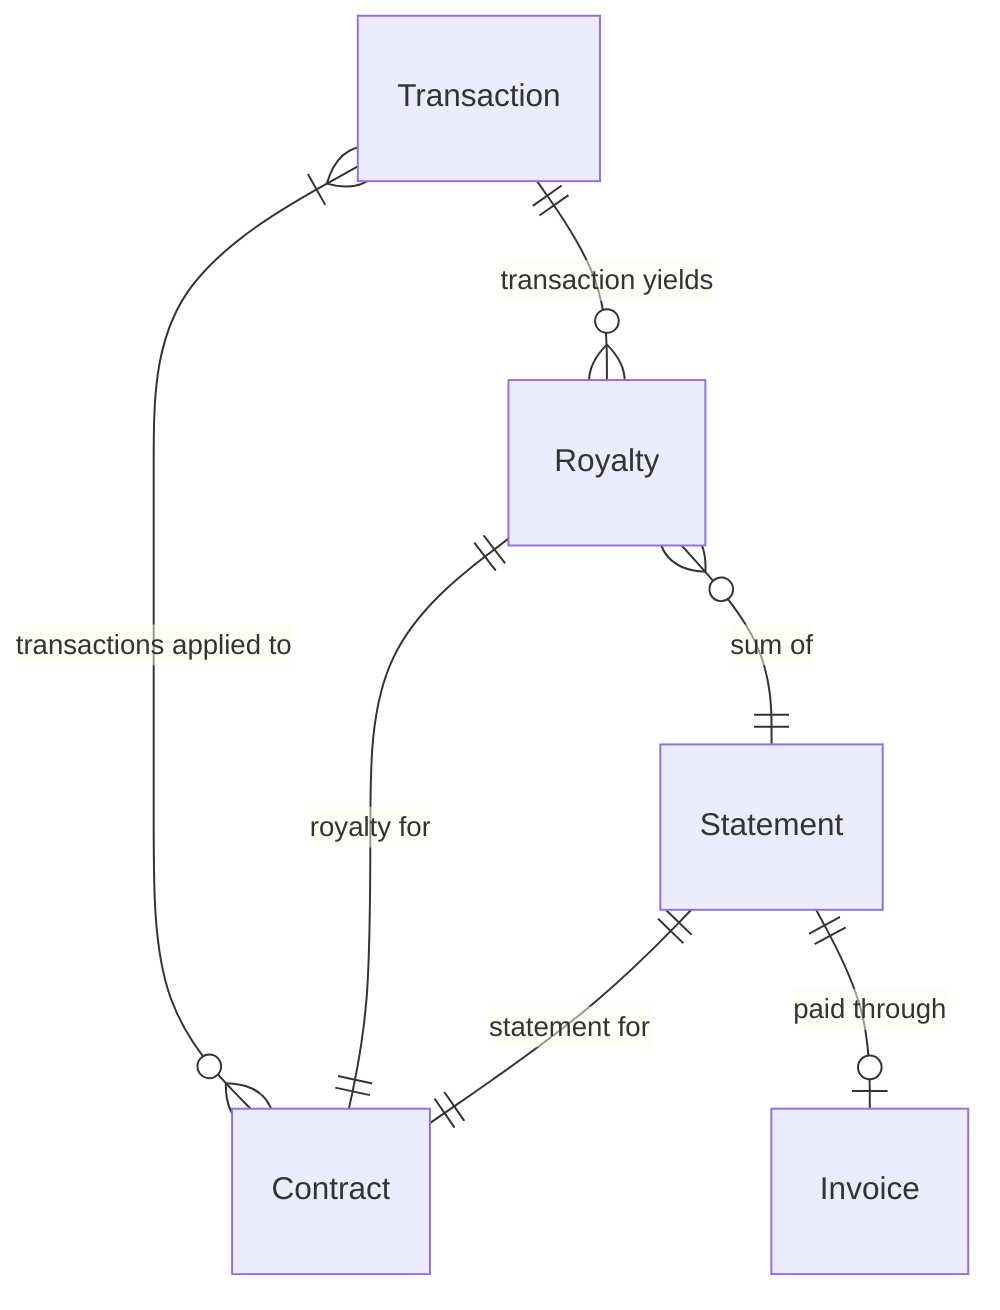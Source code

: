 erDiagram
    C[Contract]
    T[Transaction]
    R[Royalty]
    S[Statement]
    I[Invoice]
    T }|--o{ C : "transactions applied to"
    T ||--o{ R : "transaction yields"
    R ||--|| C : "royalty for"
    R }o--|| S : "sum of"
    S ||--|| C : "statement for"
    S ||--o| I : "paid through"